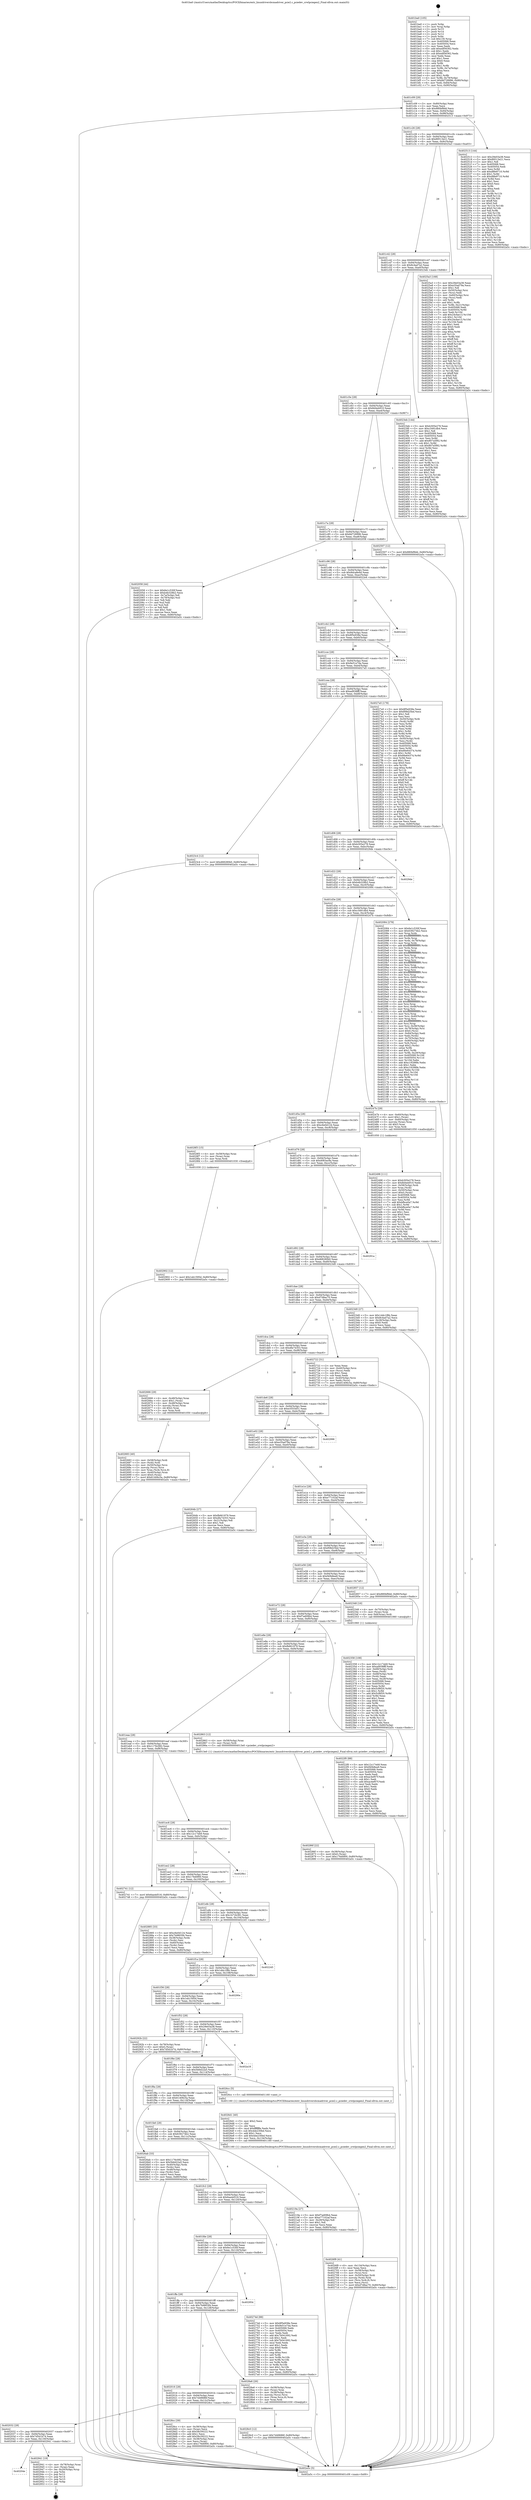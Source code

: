 digraph "0x401ba0" {
  label = "0x401ba0 (/mnt/c/Users/mathe/Desktop/tcc/POCII/binaries/extr_linuxdriversbcmadriver_pcie2.c_pciedev_crwlpciegen2_Final-ollvm.out::main(0))"
  labelloc = "t"
  node[shape=record]

  Entry [label="",width=0.3,height=0.3,shape=circle,fillcolor=black,style=filled]
  "0x401c09" [label="{
     0x401c09 [29]\l
     | [instrs]\l
     &nbsp;&nbsp;0x401c09 \<+3\>: mov -0x80(%rbp),%eax\l
     &nbsp;&nbsp;0x401c0c \<+2\>: mov %eax,%ecx\l
     &nbsp;&nbsp;0x401c0e \<+6\>: sub $0x880bf9dd,%ecx\l
     &nbsp;&nbsp;0x401c14 \<+6\>: mov %eax,-0x94(%rbp)\l
     &nbsp;&nbsp;0x401c1a \<+6\>: mov %ecx,-0x98(%rbp)\l
     &nbsp;&nbsp;0x401c20 \<+6\>: je 0000000000402513 \<main+0x973\>\l
  }"]
  "0x402513" [label="{
     0x402513 [144]\l
     | [instrs]\l
     &nbsp;&nbsp;0x402513 \<+5\>: mov $0x29e03a38,%eax\l
     &nbsp;&nbsp;0x402518 \<+5\>: mov $0x89513e21,%ecx\l
     &nbsp;&nbsp;0x40251d \<+2\>: mov $0x1,%dl\l
     &nbsp;&nbsp;0x40251f \<+7\>: mov 0x405068,%esi\l
     &nbsp;&nbsp;0x402526 \<+7\>: mov 0x405054,%edi\l
     &nbsp;&nbsp;0x40252d \<+3\>: mov %esi,%r8d\l
     &nbsp;&nbsp;0x402530 \<+7\>: add $0xd8fe9710,%r8d\l
     &nbsp;&nbsp;0x402537 \<+4\>: sub $0x1,%r8d\l
     &nbsp;&nbsp;0x40253b \<+7\>: sub $0xd8fe9710,%r8d\l
     &nbsp;&nbsp;0x402542 \<+4\>: imul %r8d,%esi\l
     &nbsp;&nbsp;0x402546 \<+3\>: and $0x1,%esi\l
     &nbsp;&nbsp;0x402549 \<+3\>: cmp $0x0,%esi\l
     &nbsp;&nbsp;0x40254c \<+4\>: sete %r9b\l
     &nbsp;&nbsp;0x402550 \<+3\>: cmp $0xa,%edi\l
     &nbsp;&nbsp;0x402553 \<+4\>: setl %r10b\l
     &nbsp;&nbsp;0x402557 \<+3\>: mov %r9b,%r11b\l
     &nbsp;&nbsp;0x40255a \<+4\>: xor $0xff,%r11b\l
     &nbsp;&nbsp;0x40255e \<+3\>: mov %r10b,%bl\l
     &nbsp;&nbsp;0x402561 \<+3\>: xor $0xff,%bl\l
     &nbsp;&nbsp;0x402564 \<+3\>: xor $0x0,%dl\l
     &nbsp;&nbsp;0x402567 \<+3\>: mov %r11b,%r14b\l
     &nbsp;&nbsp;0x40256a \<+4\>: and $0x0,%r14b\l
     &nbsp;&nbsp;0x40256e \<+3\>: and %dl,%r9b\l
     &nbsp;&nbsp;0x402571 \<+3\>: mov %bl,%r15b\l
     &nbsp;&nbsp;0x402574 \<+4\>: and $0x0,%r15b\l
     &nbsp;&nbsp;0x402578 \<+3\>: and %dl,%r10b\l
     &nbsp;&nbsp;0x40257b \<+3\>: or %r9b,%r14b\l
     &nbsp;&nbsp;0x40257e \<+3\>: or %r10b,%r15b\l
     &nbsp;&nbsp;0x402581 \<+3\>: xor %r15b,%r14b\l
     &nbsp;&nbsp;0x402584 \<+3\>: or %bl,%r11b\l
     &nbsp;&nbsp;0x402587 \<+4\>: xor $0xff,%r11b\l
     &nbsp;&nbsp;0x40258b \<+3\>: or $0x0,%dl\l
     &nbsp;&nbsp;0x40258e \<+3\>: and %dl,%r11b\l
     &nbsp;&nbsp;0x402591 \<+3\>: or %r11b,%r14b\l
     &nbsp;&nbsp;0x402594 \<+4\>: test $0x1,%r14b\l
     &nbsp;&nbsp;0x402598 \<+3\>: cmovne %ecx,%eax\l
     &nbsp;&nbsp;0x40259b \<+3\>: mov %eax,-0x80(%rbp)\l
     &nbsp;&nbsp;0x40259e \<+5\>: jmp 0000000000402a5c \<main+0xebc\>\l
  }"]
  "0x401c26" [label="{
     0x401c26 [28]\l
     | [instrs]\l
     &nbsp;&nbsp;0x401c26 \<+5\>: jmp 0000000000401c2b \<main+0x8b\>\l
     &nbsp;&nbsp;0x401c2b \<+6\>: mov -0x94(%rbp),%eax\l
     &nbsp;&nbsp;0x401c31 \<+5\>: sub $0x89513e21,%eax\l
     &nbsp;&nbsp;0x401c36 \<+6\>: mov %eax,-0x9c(%rbp)\l
     &nbsp;&nbsp;0x401c3c \<+6\>: je 00000000004025a3 \<main+0xa03\>\l
  }"]
  Exit [label="",width=0.3,height=0.3,shape=circle,fillcolor=black,style=filled,peripheries=2]
  "0x4025a3" [label="{
     0x4025a3 [168]\l
     | [instrs]\l
     &nbsp;&nbsp;0x4025a3 \<+5\>: mov $0x29e03a38,%eax\l
     &nbsp;&nbsp;0x4025a8 \<+5\>: mov $0xe35ad79a,%ecx\l
     &nbsp;&nbsp;0x4025ad \<+2\>: mov $0x1,%dl\l
     &nbsp;&nbsp;0x4025af \<+4\>: mov -0x50(%rbp),%rsi\l
     &nbsp;&nbsp;0x4025b3 \<+2\>: mov (%rsi),%edi\l
     &nbsp;&nbsp;0x4025b5 \<+4\>: mov -0x60(%rbp),%rsi\l
     &nbsp;&nbsp;0x4025b9 \<+2\>: cmp (%rsi),%edi\l
     &nbsp;&nbsp;0x4025bb \<+4\>: setl %r8b\l
     &nbsp;&nbsp;0x4025bf \<+4\>: and $0x1,%r8b\l
     &nbsp;&nbsp;0x4025c3 \<+4\>: mov %r8b,-0x21(%rbp)\l
     &nbsp;&nbsp;0x4025c7 \<+7\>: mov 0x405068,%edi\l
     &nbsp;&nbsp;0x4025ce \<+8\>: mov 0x405054,%r9d\l
     &nbsp;&nbsp;0x4025d6 \<+3\>: mov %edi,%r10d\l
     &nbsp;&nbsp;0x4025d9 \<+7\>: add $0x24cfae13,%r10d\l
     &nbsp;&nbsp;0x4025e0 \<+4\>: sub $0x1,%r10d\l
     &nbsp;&nbsp;0x4025e4 \<+7\>: sub $0x24cfae13,%r10d\l
     &nbsp;&nbsp;0x4025eb \<+4\>: imul %r10d,%edi\l
     &nbsp;&nbsp;0x4025ef \<+3\>: and $0x1,%edi\l
     &nbsp;&nbsp;0x4025f2 \<+3\>: cmp $0x0,%edi\l
     &nbsp;&nbsp;0x4025f5 \<+4\>: sete %r8b\l
     &nbsp;&nbsp;0x4025f9 \<+4\>: cmp $0xa,%r9d\l
     &nbsp;&nbsp;0x4025fd \<+4\>: setl %r11b\l
     &nbsp;&nbsp;0x402601 \<+3\>: mov %r8b,%bl\l
     &nbsp;&nbsp;0x402604 \<+3\>: xor $0xff,%bl\l
     &nbsp;&nbsp;0x402607 \<+3\>: mov %r11b,%r14b\l
     &nbsp;&nbsp;0x40260a \<+4\>: xor $0xff,%r14b\l
     &nbsp;&nbsp;0x40260e \<+3\>: xor $0x0,%dl\l
     &nbsp;&nbsp;0x402611 \<+3\>: mov %bl,%r15b\l
     &nbsp;&nbsp;0x402614 \<+4\>: and $0x0,%r15b\l
     &nbsp;&nbsp;0x402618 \<+3\>: and %dl,%r8b\l
     &nbsp;&nbsp;0x40261b \<+3\>: mov %r14b,%r12b\l
     &nbsp;&nbsp;0x40261e \<+4\>: and $0x0,%r12b\l
     &nbsp;&nbsp;0x402622 \<+3\>: and %dl,%r11b\l
     &nbsp;&nbsp;0x402625 \<+3\>: or %r8b,%r15b\l
     &nbsp;&nbsp;0x402628 \<+3\>: or %r11b,%r12b\l
     &nbsp;&nbsp;0x40262b \<+3\>: xor %r12b,%r15b\l
     &nbsp;&nbsp;0x40262e \<+3\>: or %r14b,%bl\l
     &nbsp;&nbsp;0x402631 \<+3\>: xor $0xff,%bl\l
     &nbsp;&nbsp;0x402634 \<+3\>: or $0x0,%dl\l
     &nbsp;&nbsp;0x402637 \<+2\>: and %dl,%bl\l
     &nbsp;&nbsp;0x402639 \<+3\>: or %bl,%r15b\l
     &nbsp;&nbsp;0x40263c \<+4\>: test $0x1,%r15b\l
     &nbsp;&nbsp;0x402640 \<+3\>: cmovne %ecx,%eax\l
     &nbsp;&nbsp;0x402643 \<+3\>: mov %eax,-0x80(%rbp)\l
     &nbsp;&nbsp;0x402646 \<+5\>: jmp 0000000000402a5c \<main+0xebc\>\l
  }"]
  "0x401c42" [label="{
     0x401c42 [28]\l
     | [instrs]\l
     &nbsp;&nbsp;0x401c42 \<+5\>: jmp 0000000000401c47 \<main+0xa7\>\l
     &nbsp;&nbsp;0x401c47 \<+6\>: mov -0x94(%rbp),%eax\l
     &nbsp;&nbsp;0x401c4d \<+5\>: sub $0x8c4ad7a2,%eax\l
     &nbsp;&nbsp;0x401c52 \<+6\>: mov %eax,-0xa0(%rbp)\l
     &nbsp;&nbsp;0x401c58 \<+6\>: je 00000000004023eb \<main+0x84b\>\l
  }"]
  "0x40204e" [label="{
     0x40204e\l
  }", style=dashed]
  "0x4023eb" [label="{
     0x4023eb [144]\l
     | [instrs]\l
     &nbsp;&nbsp;0x4023eb \<+5\>: mov $0xb305e278,%eax\l
     &nbsp;&nbsp;0x4023f0 \<+5\>: mov $0xc3491db4,%ecx\l
     &nbsp;&nbsp;0x4023f5 \<+2\>: mov $0x1,%dl\l
     &nbsp;&nbsp;0x4023f7 \<+7\>: mov 0x405068,%esi\l
     &nbsp;&nbsp;0x4023fe \<+7\>: mov 0x405054,%edi\l
     &nbsp;&nbsp;0x402405 \<+3\>: mov %esi,%r8d\l
     &nbsp;&nbsp;0x402408 \<+7\>: add $0x807a5f92,%r8d\l
     &nbsp;&nbsp;0x40240f \<+4\>: sub $0x1,%r8d\l
     &nbsp;&nbsp;0x402413 \<+7\>: sub $0x807a5f92,%r8d\l
     &nbsp;&nbsp;0x40241a \<+4\>: imul %r8d,%esi\l
     &nbsp;&nbsp;0x40241e \<+3\>: and $0x1,%esi\l
     &nbsp;&nbsp;0x402421 \<+3\>: cmp $0x0,%esi\l
     &nbsp;&nbsp;0x402424 \<+4\>: sete %r9b\l
     &nbsp;&nbsp;0x402428 \<+3\>: cmp $0xa,%edi\l
     &nbsp;&nbsp;0x40242b \<+4\>: setl %r10b\l
     &nbsp;&nbsp;0x40242f \<+3\>: mov %r9b,%r11b\l
     &nbsp;&nbsp;0x402432 \<+4\>: xor $0xff,%r11b\l
     &nbsp;&nbsp;0x402436 \<+3\>: mov %r10b,%bl\l
     &nbsp;&nbsp;0x402439 \<+3\>: xor $0xff,%bl\l
     &nbsp;&nbsp;0x40243c \<+3\>: xor $0x1,%dl\l
     &nbsp;&nbsp;0x40243f \<+3\>: mov %r11b,%r14b\l
     &nbsp;&nbsp;0x402442 \<+4\>: and $0xff,%r14b\l
     &nbsp;&nbsp;0x402446 \<+3\>: and %dl,%r9b\l
     &nbsp;&nbsp;0x402449 \<+3\>: mov %bl,%r15b\l
     &nbsp;&nbsp;0x40244c \<+4\>: and $0xff,%r15b\l
     &nbsp;&nbsp;0x402450 \<+3\>: and %dl,%r10b\l
     &nbsp;&nbsp;0x402453 \<+3\>: or %r9b,%r14b\l
     &nbsp;&nbsp;0x402456 \<+3\>: or %r10b,%r15b\l
     &nbsp;&nbsp;0x402459 \<+3\>: xor %r15b,%r14b\l
     &nbsp;&nbsp;0x40245c \<+3\>: or %bl,%r11b\l
     &nbsp;&nbsp;0x40245f \<+4\>: xor $0xff,%r11b\l
     &nbsp;&nbsp;0x402463 \<+3\>: or $0x1,%dl\l
     &nbsp;&nbsp;0x402466 \<+3\>: and %dl,%r11b\l
     &nbsp;&nbsp;0x402469 \<+3\>: or %r11b,%r14b\l
     &nbsp;&nbsp;0x40246c \<+4\>: test $0x1,%r14b\l
     &nbsp;&nbsp;0x402470 \<+3\>: cmovne %ecx,%eax\l
     &nbsp;&nbsp;0x402473 \<+3\>: mov %eax,-0x80(%rbp)\l
     &nbsp;&nbsp;0x402476 \<+5\>: jmp 0000000000402a5c \<main+0xebc\>\l
  }"]
  "0x401c5e" [label="{
     0x401c5e [28]\l
     | [instrs]\l
     &nbsp;&nbsp;0x401c5e \<+5\>: jmp 0000000000401c63 \<main+0xc3\>\l
     &nbsp;&nbsp;0x401c63 \<+6\>: mov -0x94(%rbp),%eax\l
     &nbsp;&nbsp;0x401c69 \<+5\>: sub $0x8d4eb910,%eax\l
     &nbsp;&nbsp;0x401c6e \<+6\>: mov %eax,-0xa4(%rbp)\l
     &nbsp;&nbsp;0x401c74 \<+6\>: je 0000000000402507 \<main+0x967\>\l
  }"]
  "0x402941" [label="{
     0x402941 [19]\l
     | [instrs]\l
     &nbsp;&nbsp;0x402941 \<+4\>: mov -0x78(%rbp),%rax\l
     &nbsp;&nbsp;0x402945 \<+2\>: mov (%rax),%eax\l
     &nbsp;&nbsp;0x402947 \<+4\>: lea -0x20(%rbp),%rsp\l
     &nbsp;&nbsp;0x40294b \<+1\>: pop %rbx\l
     &nbsp;&nbsp;0x40294c \<+2\>: pop %r12\l
     &nbsp;&nbsp;0x40294e \<+2\>: pop %r14\l
     &nbsp;&nbsp;0x402950 \<+2\>: pop %r15\l
     &nbsp;&nbsp;0x402952 \<+1\>: pop %rbp\l
     &nbsp;&nbsp;0x402953 \<+1\>: ret\l
  }"]
  "0x402507" [label="{
     0x402507 [12]\l
     | [instrs]\l
     &nbsp;&nbsp;0x402507 \<+7\>: movl $0x880bf9dd,-0x80(%rbp)\l
     &nbsp;&nbsp;0x40250e \<+5\>: jmp 0000000000402a5c \<main+0xebc\>\l
  }"]
  "0x401c7a" [label="{
     0x401c7a [28]\l
     | [instrs]\l
     &nbsp;&nbsp;0x401c7a \<+5\>: jmp 0000000000401c7f \<main+0xdf\>\l
     &nbsp;&nbsp;0x401c7f \<+6\>: mov -0x94(%rbp),%eax\l
     &nbsp;&nbsp;0x401c85 \<+5\>: sub $0x8d728996,%eax\l
     &nbsp;&nbsp;0x401c8a \<+6\>: mov %eax,-0xa8(%rbp)\l
     &nbsp;&nbsp;0x401c90 \<+6\>: je 0000000000402058 \<main+0x4b8\>\l
  }"]
  "0x402902" [label="{
     0x402902 [12]\l
     | [instrs]\l
     &nbsp;&nbsp;0x402902 \<+7\>: movl $0x1eb1595d,-0x80(%rbp)\l
     &nbsp;&nbsp;0x402909 \<+5\>: jmp 0000000000402a5c \<main+0xebc\>\l
  }"]
  "0x402058" [label="{
     0x402058 [44]\l
     | [instrs]\l
     &nbsp;&nbsp;0x402058 \<+5\>: mov $0x6e1c530f,%eax\l
     &nbsp;&nbsp;0x40205d \<+5\>: mov $0xb4b328b2,%ecx\l
     &nbsp;&nbsp;0x402062 \<+3\>: mov -0x7a(%rbp),%dl\l
     &nbsp;&nbsp;0x402065 \<+4\>: mov -0x79(%rbp),%sil\l
     &nbsp;&nbsp;0x402069 \<+3\>: mov %dl,%dil\l
     &nbsp;&nbsp;0x40206c \<+3\>: and %sil,%dil\l
     &nbsp;&nbsp;0x40206f \<+3\>: xor %sil,%dl\l
     &nbsp;&nbsp;0x402072 \<+3\>: or %dl,%dil\l
     &nbsp;&nbsp;0x402075 \<+4\>: test $0x1,%dil\l
     &nbsp;&nbsp;0x402079 \<+3\>: cmovne %ecx,%eax\l
     &nbsp;&nbsp;0x40207c \<+3\>: mov %eax,-0x80(%rbp)\l
     &nbsp;&nbsp;0x40207f \<+5\>: jmp 0000000000402a5c \<main+0xebc\>\l
  }"]
  "0x401c96" [label="{
     0x401c96 [28]\l
     | [instrs]\l
     &nbsp;&nbsp;0x401c96 \<+5\>: jmp 0000000000401c9b \<main+0xfb\>\l
     &nbsp;&nbsp;0x401c9b \<+6\>: mov -0x94(%rbp),%eax\l
     &nbsp;&nbsp;0x401ca1 \<+5\>: sub $0x8dca8e4d,%eax\l
     &nbsp;&nbsp;0x401ca6 \<+6\>: mov %eax,-0xac(%rbp)\l
     &nbsp;&nbsp;0x401cac \<+6\>: je 00000000004022e4 \<main+0x744\>\l
  }"]
  "0x402a5c" [label="{
     0x402a5c [5]\l
     | [instrs]\l
     &nbsp;&nbsp;0x402a5c \<+5\>: jmp 0000000000401c09 \<main+0x69\>\l
  }"]
  "0x401ba0" [label="{
     0x401ba0 [105]\l
     | [instrs]\l
     &nbsp;&nbsp;0x401ba0 \<+1\>: push %rbp\l
     &nbsp;&nbsp;0x401ba1 \<+3\>: mov %rsp,%rbp\l
     &nbsp;&nbsp;0x401ba4 \<+2\>: push %r15\l
     &nbsp;&nbsp;0x401ba6 \<+2\>: push %r14\l
     &nbsp;&nbsp;0x401ba8 \<+2\>: push %r12\l
     &nbsp;&nbsp;0x401baa \<+1\>: push %rbx\l
     &nbsp;&nbsp;0x401bab \<+7\>: sub $0x130,%rsp\l
     &nbsp;&nbsp;0x401bb2 \<+7\>: mov 0x405068,%eax\l
     &nbsp;&nbsp;0x401bb9 \<+7\>: mov 0x405054,%ecx\l
     &nbsp;&nbsp;0x401bc0 \<+2\>: mov %eax,%edx\l
     &nbsp;&nbsp;0x401bc2 \<+6\>: add $0xedf56362,%edx\l
     &nbsp;&nbsp;0x401bc8 \<+3\>: sub $0x1,%edx\l
     &nbsp;&nbsp;0x401bcb \<+6\>: sub $0xedf56362,%edx\l
     &nbsp;&nbsp;0x401bd1 \<+3\>: imul %edx,%eax\l
     &nbsp;&nbsp;0x401bd4 \<+3\>: and $0x1,%eax\l
     &nbsp;&nbsp;0x401bd7 \<+3\>: cmp $0x0,%eax\l
     &nbsp;&nbsp;0x401bda \<+4\>: sete %r8b\l
     &nbsp;&nbsp;0x401bde \<+4\>: and $0x1,%r8b\l
     &nbsp;&nbsp;0x401be2 \<+4\>: mov %r8b,-0x7a(%rbp)\l
     &nbsp;&nbsp;0x401be6 \<+3\>: cmp $0xa,%ecx\l
     &nbsp;&nbsp;0x401be9 \<+4\>: setl %r8b\l
     &nbsp;&nbsp;0x401bed \<+4\>: and $0x1,%r8b\l
     &nbsp;&nbsp;0x401bf1 \<+4\>: mov %r8b,-0x79(%rbp)\l
     &nbsp;&nbsp;0x401bf5 \<+7\>: movl $0x8d728996,-0x80(%rbp)\l
     &nbsp;&nbsp;0x401bfc \<+6\>: mov %edi,-0x84(%rbp)\l
     &nbsp;&nbsp;0x401c02 \<+7\>: mov %rsi,-0x90(%rbp)\l
  }"]
  "0x402032" [label="{
     0x402032 [28]\l
     | [instrs]\l
     &nbsp;&nbsp;0x402032 \<+5\>: jmp 0000000000402037 \<main+0x497\>\l
     &nbsp;&nbsp;0x402037 \<+6\>: mov -0x94(%rbp),%eax\l
     &nbsp;&nbsp;0x40203d \<+5\>: sub $0x7d5d1b74,%eax\l
     &nbsp;&nbsp;0x402042 \<+6\>: mov %eax,-0x130(%rbp)\l
     &nbsp;&nbsp;0x402048 \<+6\>: je 0000000000402941 \<main+0xda1\>\l
  }"]
  "0x4022e4" [label="{
     0x4022e4\l
  }", style=dashed]
  "0x401cb2" [label="{
     0x401cb2 [28]\l
     | [instrs]\l
     &nbsp;&nbsp;0x401cb2 \<+5\>: jmp 0000000000401cb7 \<main+0x117\>\l
     &nbsp;&nbsp;0x401cb7 \<+6\>: mov -0x94(%rbp),%eax\l
     &nbsp;&nbsp;0x401cbd \<+5\>: sub $0x8f5e938e,%eax\l
     &nbsp;&nbsp;0x401cc2 \<+6\>: mov %eax,-0xb0(%rbp)\l
     &nbsp;&nbsp;0x401cc8 \<+6\>: je 0000000000402a3a \<main+0xe9a\>\l
  }"]
  "0x4028cc" [label="{
     0x4028cc [39]\l
     | [instrs]\l
     &nbsp;&nbsp;0x4028cc \<+4\>: mov -0x38(%rbp),%rax\l
     &nbsp;&nbsp;0x4028d0 \<+2\>: mov (%rax),%ecx\l
     &nbsp;&nbsp;0x4028d2 \<+6\>: sub $0x58c59222,%ecx\l
     &nbsp;&nbsp;0x4028d8 \<+3\>: add $0x1,%ecx\l
     &nbsp;&nbsp;0x4028db \<+6\>: add $0x58c59222,%ecx\l
     &nbsp;&nbsp;0x4028e1 \<+4\>: mov -0x38(%rbp),%rax\l
     &nbsp;&nbsp;0x4028e5 \<+2\>: mov %ecx,(%rax)\l
     &nbsp;&nbsp;0x4028e7 \<+7\>: movl $0x176d0f00,-0x80(%rbp)\l
     &nbsp;&nbsp;0x4028ee \<+5\>: jmp 0000000000402a5c \<main+0xebc\>\l
  }"]
  "0x402a3a" [label="{
     0x402a3a\l
  }", style=dashed]
  "0x401cce" [label="{
     0x401cce [28]\l
     | [instrs]\l
     &nbsp;&nbsp;0x401cce \<+5\>: jmp 0000000000401cd3 \<main+0x133\>\l
     &nbsp;&nbsp;0x401cd3 \<+6\>: mov -0x94(%rbp),%eax\l
     &nbsp;&nbsp;0x401cd9 \<+5\>: sub $0x9e51e7da,%eax\l
     &nbsp;&nbsp;0x401cde \<+6\>: mov %eax,-0xb4(%rbp)\l
     &nbsp;&nbsp;0x401ce4 \<+6\>: je 00000000004027a5 \<main+0xc05\>\l
  }"]
  "0x4028c0" [label="{
     0x4028c0 [12]\l
     | [instrs]\l
     &nbsp;&nbsp;0x4028c0 \<+7\>: movl $0x7d49686f,-0x80(%rbp)\l
     &nbsp;&nbsp;0x4028c7 \<+5\>: jmp 0000000000402a5c \<main+0xebc\>\l
  }"]
  "0x4027a5" [label="{
     0x4027a5 [178]\l
     | [instrs]\l
     &nbsp;&nbsp;0x4027a5 \<+5\>: mov $0x8f5e938e,%eax\l
     &nbsp;&nbsp;0x4027aa \<+5\>: mov $0xf08d25bd,%ecx\l
     &nbsp;&nbsp;0x4027af \<+2\>: mov $0x1,%dl\l
     &nbsp;&nbsp;0x4027b1 \<+2\>: xor %esi,%esi\l
     &nbsp;&nbsp;0x4027b3 \<+4\>: mov -0x50(%rbp),%rdi\l
     &nbsp;&nbsp;0x4027b7 \<+3\>: mov (%rdi),%r8d\l
     &nbsp;&nbsp;0x4027ba \<+3\>: mov %esi,%r9d\l
     &nbsp;&nbsp;0x4027bd \<+3\>: sub %r8d,%r9d\l
     &nbsp;&nbsp;0x4027c0 \<+3\>: mov %esi,%r8d\l
     &nbsp;&nbsp;0x4027c3 \<+4\>: sub $0x1,%r8d\l
     &nbsp;&nbsp;0x4027c7 \<+3\>: add %r8d,%r9d\l
     &nbsp;&nbsp;0x4027ca \<+3\>: sub %r9d,%esi\l
     &nbsp;&nbsp;0x4027cd \<+4\>: mov -0x50(%rbp),%rdi\l
     &nbsp;&nbsp;0x4027d1 \<+2\>: mov %esi,(%rdi)\l
     &nbsp;&nbsp;0x4027d3 \<+7\>: mov 0x405068,%esi\l
     &nbsp;&nbsp;0x4027da \<+8\>: mov 0x405054,%r8d\l
     &nbsp;&nbsp;0x4027e2 \<+3\>: mov %esi,%r9d\l
     &nbsp;&nbsp;0x4027e5 \<+7\>: add $0x66e64374,%r9d\l
     &nbsp;&nbsp;0x4027ec \<+4\>: sub $0x1,%r9d\l
     &nbsp;&nbsp;0x4027f0 \<+7\>: sub $0x66e64374,%r9d\l
     &nbsp;&nbsp;0x4027f7 \<+4\>: imul %r9d,%esi\l
     &nbsp;&nbsp;0x4027fb \<+3\>: and $0x1,%esi\l
     &nbsp;&nbsp;0x4027fe \<+3\>: cmp $0x0,%esi\l
     &nbsp;&nbsp;0x402801 \<+4\>: sete %r10b\l
     &nbsp;&nbsp;0x402805 \<+4\>: cmp $0xa,%r8d\l
     &nbsp;&nbsp;0x402809 \<+4\>: setl %r11b\l
     &nbsp;&nbsp;0x40280d \<+3\>: mov %r10b,%bl\l
     &nbsp;&nbsp;0x402810 \<+3\>: xor $0xff,%bl\l
     &nbsp;&nbsp;0x402813 \<+3\>: mov %r11b,%r14b\l
     &nbsp;&nbsp;0x402816 \<+4\>: xor $0xff,%r14b\l
     &nbsp;&nbsp;0x40281a \<+3\>: xor $0x0,%dl\l
     &nbsp;&nbsp;0x40281d \<+3\>: mov %bl,%r15b\l
     &nbsp;&nbsp;0x402820 \<+4\>: and $0x0,%r15b\l
     &nbsp;&nbsp;0x402824 \<+3\>: and %dl,%r10b\l
     &nbsp;&nbsp;0x402827 \<+3\>: mov %r14b,%r12b\l
     &nbsp;&nbsp;0x40282a \<+4\>: and $0x0,%r12b\l
     &nbsp;&nbsp;0x40282e \<+3\>: and %dl,%r11b\l
     &nbsp;&nbsp;0x402831 \<+3\>: or %r10b,%r15b\l
     &nbsp;&nbsp;0x402834 \<+3\>: or %r11b,%r12b\l
     &nbsp;&nbsp;0x402837 \<+3\>: xor %r12b,%r15b\l
     &nbsp;&nbsp;0x40283a \<+3\>: or %r14b,%bl\l
     &nbsp;&nbsp;0x40283d \<+3\>: xor $0xff,%bl\l
     &nbsp;&nbsp;0x402840 \<+3\>: or $0x0,%dl\l
     &nbsp;&nbsp;0x402843 \<+2\>: and %dl,%bl\l
     &nbsp;&nbsp;0x402845 \<+3\>: or %bl,%r15b\l
     &nbsp;&nbsp;0x402848 \<+4\>: test $0x1,%r15b\l
     &nbsp;&nbsp;0x40284c \<+3\>: cmovne %ecx,%eax\l
     &nbsp;&nbsp;0x40284f \<+3\>: mov %eax,-0x80(%rbp)\l
     &nbsp;&nbsp;0x402852 \<+5\>: jmp 0000000000402a5c \<main+0xebc\>\l
  }"]
  "0x401cea" [label="{
     0x401cea [28]\l
     | [instrs]\l
     &nbsp;&nbsp;0x401cea \<+5\>: jmp 0000000000401cef \<main+0x14f\>\l
     &nbsp;&nbsp;0x401cef \<+6\>: mov -0x94(%rbp),%eax\l
     &nbsp;&nbsp;0x401cf5 \<+5\>: sub $0xad938fff,%eax\l
     &nbsp;&nbsp;0x401cfa \<+6\>: mov %eax,-0xb8(%rbp)\l
     &nbsp;&nbsp;0x401d00 \<+6\>: je 00000000004023c4 \<main+0x824\>\l
  }"]
  "0x402016" [label="{
     0x402016 [28]\l
     | [instrs]\l
     &nbsp;&nbsp;0x402016 \<+5\>: jmp 000000000040201b \<main+0x47b\>\l
     &nbsp;&nbsp;0x40201b \<+6\>: mov -0x94(%rbp),%eax\l
     &nbsp;&nbsp;0x402021 \<+5\>: sub $0x7d49686f,%eax\l
     &nbsp;&nbsp;0x402026 \<+6\>: mov %eax,-0x12c(%rbp)\l
     &nbsp;&nbsp;0x40202c \<+6\>: je 00000000004028cc \<main+0xd2c\>\l
  }"]
  "0x4023c4" [label="{
     0x4023c4 [12]\l
     | [instrs]\l
     &nbsp;&nbsp;0x4023c4 \<+7\>: movl $0xd68280b0,-0x80(%rbp)\l
     &nbsp;&nbsp;0x4023cb \<+5\>: jmp 0000000000402a5c \<main+0xebc\>\l
  }"]
  "0x401d06" [label="{
     0x401d06 [28]\l
     | [instrs]\l
     &nbsp;&nbsp;0x401d06 \<+5\>: jmp 0000000000401d0b \<main+0x16b\>\l
     &nbsp;&nbsp;0x401d0b \<+6\>: mov -0x94(%rbp),%eax\l
     &nbsp;&nbsp;0x401d11 \<+5\>: sub $0xb305e278,%eax\l
     &nbsp;&nbsp;0x401d16 \<+6\>: mov %eax,-0xbc(%rbp)\l
     &nbsp;&nbsp;0x401d1c \<+6\>: je 00000000004029de \<main+0xe3e\>\l
  }"]
  "0x4028a6" [label="{
     0x4028a6 [26]\l
     | [instrs]\l
     &nbsp;&nbsp;0x4028a6 \<+4\>: mov -0x58(%rbp),%rax\l
     &nbsp;&nbsp;0x4028aa \<+3\>: mov (%rax),%rax\l
     &nbsp;&nbsp;0x4028ad \<+4\>: mov -0x38(%rbp),%rcx\l
     &nbsp;&nbsp;0x4028b1 \<+3\>: movslq (%rcx),%rcx\l
     &nbsp;&nbsp;0x4028b4 \<+4\>: mov (%rax,%rcx,8),%rax\l
     &nbsp;&nbsp;0x4028b8 \<+3\>: mov %rax,%rdi\l
     &nbsp;&nbsp;0x4028bb \<+5\>: call 0000000000401030 \<free@plt\>\l
     | [calls]\l
     &nbsp;&nbsp;0x401030 \{1\} (unknown)\l
  }"]
  "0x4029de" [label="{
     0x4029de\l
  }", style=dashed]
  "0x401d22" [label="{
     0x401d22 [28]\l
     | [instrs]\l
     &nbsp;&nbsp;0x401d22 \<+5\>: jmp 0000000000401d27 \<main+0x187\>\l
     &nbsp;&nbsp;0x401d27 \<+6\>: mov -0x94(%rbp),%eax\l
     &nbsp;&nbsp;0x401d2d \<+5\>: sub $0xb4b328b2,%eax\l
     &nbsp;&nbsp;0x401d32 \<+6\>: mov %eax,-0xc0(%rbp)\l
     &nbsp;&nbsp;0x401d38 \<+6\>: je 0000000000402084 \<main+0x4e4\>\l
  }"]
  "0x401ffa" [label="{
     0x401ffa [28]\l
     | [instrs]\l
     &nbsp;&nbsp;0x401ffa \<+5\>: jmp 0000000000401fff \<main+0x45f\>\l
     &nbsp;&nbsp;0x401fff \<+6\>: mov -0x94(%rbp),%eax\l
     &nbsp;&nbsp;0x402005 \<+5\>: sub $0x7b9803f4,%eax\l
     &nbsp;&nbsp;0x40200a \<+6\>: mov %eax,-0x128(%rbp)\l
     &nbsp;&nbsp;0x402010 \<+6\>: je 00000000004028a6 \<main+0xd06\>\l
  }"]
  "0x402084" [label="{
     0x402084 [278]\l
     | [instrs]\l
     &nbsp;&nbsp;0x402084 \<+5\>: mov $0x6e1c530f,%eax\l
     &nbsp;&nbsp;0x402089 \<+5\>: mov $0x639274b2,%ecx\l
     &nbsp;&nbsp;0x40208e \<+3\>: mov %rsp,%rdx\l
     &nbsp;&nbsp;0x402091 \<+4\>: add $0xfffffffffffffff0,%rdx\l
     &nbsp;&nbsp;0x402095 \<+3\>: mov %rdx,%rsp\l
     &nbsp;&nbsp;0x402098 \<+4\>: mov %rdx,-0x78(%rbp)\l
     &nbsp;&nbsp;0x40209c \<+3\>: mov %rsp,%rdx\l
     &nbsp;&nbsp;0x40209f \<+4\>: add $0xfffffffffffffff0,%rdx\l
     &nbsp;&nbsp;0x4020a3 \<+3\>: mov %rdx,%rsp\l
     &nbsp;&nbsp;0x4020a6 \<+3\>: mov %rsp,%rsi\l
     &nbsp;&nbsp;0x4020a9 \<+4\>: add $0xfffffffffffffff0,%rsi\l
     &nbsp;&nbsp;0x4020ad \<+3\>: mov %rsi,%rsp\l
     &nbsp;&nbsp;0x4020b0 \<+4\>: mov %rsi,-0x70(%rbp)\l
     &nbsp;&nbsp;0x4020b4 \<+3\>: mov %rsp,%rsi\l
     &nbsp;&nbsp;0x4020b7 \<+4\>: add $0xfffffffffffffff0,%rsi\l
     &nbsp;&nbsp;0x4020bb \<+3\>: mov %rsi,%rsp\l
     &nbsp;&nbsp;0x4020be \<+4\>: mov %rsi,-0x68(%rbp)\l
     &nbsp;&nbsp;0x4020c2 \<+3\>: mov %rsp,%rsi\l
     &nbsp;&nbsp;0x4020c5 \<+4\>: add $0xfffffffffffffff0,%rsi\l
     &nbsp;&nbsp;0x4020c9 \<+3\>: mov %rsi,%rsp\l
     &nbsp;&nbsp;0x4020cc \<+4\>: mov %rsi,-0x60(%rbp)\l
     &nbsp;&nbsp;0x4020d0 \<+3\>: mov %rsp,%rsi\l
     &nbsp;&nbsp;0x4020d3 \<+4\>: add $0xfffffffffffffff0,%rsi\l
     &nbsp;&nbsp;0x4020d7 \<+3\>: mov %rsi,%rsp\l
     &nbsp;&nbsp;0x4020da \<+4\>: mov %rsi,-0x58(%rbp)\l
     &nbsp;&nbsp;0x4020de \<+3\>: mov %rsp,%rsi\l
     &nbsp;&nbsp;0x4020e1 \<+4\>: add $0xfffffffffffffff0,%rsi\l
     &nbsp;&nbsp;0x4020e5 \<+3\>: mov %rsi,%rsp\l
     &nbsp;&nbsp;0x4020e8 \<+4\>: mov %rsi,-0x50(%rbp)\l
     &nbsp;&nbsp;0x4020ec \<+3\>: mov %rsp,%rsi\l
     &nbsp;&nbsp;0x4020ef \<+4\>: add $0xfffffffffffffff0,%rsi\l
     &nbsp;&nbsp;0x4020f3 \<+3\>: mov %rsi,%rsp\l
     &nbsp;&nbsp;0x4020f6 \<+4\>: mov %rsi,-0x48(%rbp)\l
     &nbsp;&nbsp;0x4020fa \<+3\>: mov %rsp,%rsi\l
     &nbsp;&nbsp;0x4020fd \<+4\>: add $0xfffffffffffffff0,%rsi\l
     &nbsp;&nbsp;0x402101 \<+3\>: mov %rsi,%rsp\l
     &nbsp;&nbsp;0x402104 \<+4\>: mov %rsi,-0x40(%rbp)\l
     &nbsp;&nbsp;0x402108 \<+3\>: mov %rsp,%rsi\l
     &nbsp;&nbsp;0x40210b \<+4\>: add $0xfffffffffffffff0,%rsi\l
     &nbsp;&nbsp;0x40210f \<+3\>: mov %rsi,%rsp\l
     &nbsp;&nbsp;0x402112 \<+4\>: mov %rsi,-0x38(%rbp)\l
     &nbsp;&nbsp;0x402116 \<+4\>: mov -0x78(%rbp),%rsi\l
     &nbsp;&nbsp;0x40211a \<+6\>: movl $0x0,(%rsi)\l
     &nbsp;&nbsp;0x402120 \<+6\>: mov -0x84(%rbp),%edi\l
     &nbsp;&nbsp;0x402126 \<+2\>: mov %edi,(%rdx)\l
     &nbsp;&nbsp;0x402128 \<+4\>: mov -0x70(%rbp),%rsi\l
     &nbsp;&nbsp;0x40212c \<+7\>: mov -0x90(%rbp),%r8\l
     &nbsp;&nbsp;0x402133 \<+3\>: mov %r8,(%rsi)\l
     &nbsp;&nbsp;0x402136 \<+3\>: cmpl $0x2,(%rdx)\l
     &nbsp;&nbsp;0x402139 \<+4\>: setne %r9b\l
     &nbsp;&nbsp;0x40213d \<+4\>: and $0x1,%r9b\l
     &nbsp;&nbsp;0x402141 \<+4\>: mov %r9b,-0x29(%rbp)\l
     &nbsp;&nbsp;0x402145 \<+8\>: mov 0x405068,%r10d\l
     &nbsp;&nbsp;0x40214d \<+8\>: mov 0x405054,%r11d\l
     &nbsp;&nbsp;0x402155 \<+3\>: mov %r10d,%ebx\l
     &nbsp;&nbsp;0x402158 \<+6\>: add $0xc19288fe,%ebx\l
     &nbsp;&nbsp;0x40215e \<+3\>: sub $0x1,%ebx\l
     &nbsp;&nbsp;0x402161 \<+6\>: sub $0xc19288fe,%ebx\l
     &nbsp;&nbsp;0x402167 \<+4\>: imul %ebx,%r10d\l
     &nbsp;&nbsp;0x40216b \<+4\>: and $0x1,%r10d\l
     &nbsp;&nbsp;0x40216f \<+4\>: cmp $0x0,%r10d\l
     &nbsp;&nbsp;0x402173 \<+4\>: sete %r9b\l
     &nbsp;&nbsp;0x402177 \<+4\>: cmp $0xa,%r11d\l
     &nbsp;&nbsp;0x40217b \<+4\>: setl %r14b\l
     &nbsp;&nbsp;0x40217f \<+3\>: mov %r9b,%r15b\l
     &nbsp;&nbsp;0x402182 \<+3\>: and %r14b,%r15b\l
     &nbsp;&nbsp;0x402185 \<+3\>: xor %r14b,%r9b\l
     &nbsp;&nbsp;0x402188 \<+3\>: or %r9b,%r15b\l
     &nbsp;&nbsp;0x40218b \<+4\>: test $0x1,%r15b\l
     &nbsp;&nbsp;0x40218f \<+3\>: cmovne %ecx,%eax\l
     &nbsp;&nbsp;0x402192 \<+3\>: mov %eax,-0x80(%rbp)\l
     &nbsp;&nbsp;0x402195 \<+5\>: jmp 0000000000402a5c \<main+0xebc\>\l
  }"]
  "0x401d3e" [label="{
     0x401d3e [28]\l
     | [instrs]\l
     &nbsp;&nbsp;0x401d3e \<+5\>: jmp 0000000000401d43 \<main+0x1a3\>\l
     &nbsp;&nbsp;0x401d43 \<+6\>: mov -0x94(%rbp),%eax\l
     &nbsp;&nbsp;0x401d49 \<+5\>: sub $0xc3491db4,%eax\l
     &nbsp;&nbsp;0x401d4e \<+6\>: mov %eax,-0xc4(%rbp)\l
     &nbsp;&nbsp;0x401d54 \<+6\>: je 000000000040247b \<main+0x8db\>\l
  }"]
  "0x402954" [label="{
     0x402954\l
  }", style=dashed]
  "0x40286f" [label="{
     0x40286f [22]\l
     | [instrs]\l
     &nbsp;&nbsp;0x40286f \<+4\>: mov -0x38(%rbp),%rax\l
     &nbsp;&nbsp;0x402873 \<+6\>: movl $0x0,(%rax)\l
     &nbsp;&nbsp;0x402879 \<+7\>: movl $0x176d0f00,-0x80(%rbp)\l
     &nbsp;&nbsp;0x402880 \<+5\>: jmp 0000000000402a5c \<main+0xebc\>\l
  }"]
  "0x40247b" [label="{
     0x40247b [29]\l
     | [instrs]\l
     &nbsp;&nbsp;0x40247b \<+4\>: mov -0x60(%rbp),%rax\l
     &nbsp;&nbsp;0x40247f \<+6\>: movl $0x1,(%rax)\l
     &nbsp;&nbsp;0x402485 \<+4\>: mov -0x60(%rbp),%rax\l
     &nbsp;&nbsp;0x402489 \<+3\>: movslq (%rax),%rax\l
     &nbsp;&nbsp;0x40248c \<+4\>: shl $0x3,%rax\l
     &nbsp;&nbsp;0x402490 \<+3\>: mov %rax,%rdi\l
     &nbsp;&nbsp;0x402493 \<+5\>: call 0000000000401050 \<malloc@plt\>\l
     | [calls]\l
     &nbsp;&nbsp;0x401050 \{1\} (unknown)\l
  }"]
  "0x401d5a" [label="{
     0x401d5a [28]\l
     | [instrs]\l
     &nbsp;&nbsp;0x401d5a \<+5\>: jmp 0000000000401d5f \<main+0x1bf\>\l
     &nbsp;&nbsp;0x401d5f \<+6\>: mov -0x94(%rbp),%eax\l
     &nbsp;&nbsp;0x401d65 \<+5\>: sub $0xc6e0d124,%eax\l
     &nbsp;&nbsp;0x401d6a \<+6\>: mov %eax,-0xc8(%rbp)\l
     &nbsp;&nbsp;0x401d70 \<+6\>: je 00000000004028f3 \<main+0xd53\>\l
  }"]
  "0x401fde" [label="{
     0x401fde [28]\l
     | [instrs]\l
     &nbsp;&nbsp;0x401fde \<+5\>: jmp 0000000000401fe3 \<main+0x443\>\l
     &nbsp;&nbsp;0x401fe3 \<+6\>: mov -0x94(%rbp),%eax\l
     &nbsp;&nbsp;0x401fe9 \<+5\>: sub $0x6e1c530f,%eax\l
     &nbsp;&nbsp;0x401fee \<+6\>: mov %eax,-0x124(%rbp)\l
     &nbsp;&nbsp;0x401ff4 \<+6\>: je 0000000000402954 \<main+0xdb4\>\l
  }"]
  "0x4028f3" [label="{
     0x4028f3 [15]\l
     | [instrs]\l
     &nbsp;&nbsp;0x4028f3 \<+4\>: mov -0x58(%rbp),%rax\l
     &nbsp;&nbsp;0x4028f7 \<+3\>: mov (%rax),%rax\l
     &nbsp;&nbsp;0x4028fa \<+3\>: mov %rax,%rdi\l
     &nbsp;&nbsp;0x4028fd \<+5\>: call 0000000000401030 \<free@plt\>\l
     | [calls]\l
     &nbsp;&nbsp;0x401030 \{1\} (unknown)\l
  }"]
  "0x401d76" [label="{
     0x401d76 [28]\l
     | [instrs]\l
     &nbsp;&nbsp;0x401d76 \<+5\>: jmp 0000000000401d7b \<main+0x1db\>\l
     &nbsp;&nbsp;0x401d7b \<+6\>: mov -0x94(%rbp),%eax\l
     &nbsp;&nbsp;0x401d81 \<+5\>: sub $0xd083ac8a,%eax\l
     &nbsp;&nbsp;0x401d86 \<+6\>: mov %eax,-0xcc(%rbp)\l
     &nbsp;&nbsp;0x401d8c \<+6\>: je 000000000040291a \<main+0xd7a\>\l
  }"]
  "0x40274d" [label="{
     0x40274d [88]\l
     | [instrs]\l
     &nbsp;&nbsp;0x40274d \<+5\>: mov $0x8f5e938e,%eax\l
     &nbsp;&nbsp;0x402752 \<+5\>: mov $0x9e51e7da,%ecx\l
     &nbsp;&nbsp;0x402757 \<+7\>: mov 0x405068,%edx\l
     &nbsp;&nbsp;0x40275e \<+7\>: mov 0x405054,%esi\l
     &nbsp;&nbsp;0x402765 \<+2\>: mov %edx,%edi\l
     &nbsp;&nbsp;0x402767 \<+6\>: add $0x7b041692,%edi\l
     &nbsp;&nbsp;0x40276d \<+3\>: sub $0x1,%edi\l
     &nbsp;&nbsp;0x402770 \<+6\>: sub $0x7b041692,%edi\l
     &nbsp;&nbsp;0x402776 \<+3\>: imul %edi,%edx\l
     &nbsp;&nbsp;0x402779 \<+3\>: and $0x1,%edx\l
     &nbsp;&nbsp;0x40277c \<+3\>: cmp $0x0,%edx\l
     &nbsp;&nbsp;0x40277f \<+4\>: sete %r8b\l
     &nbsp;&nbsp;0x402783 \<+3\>: cmp $0xa,%esi\l
     &nbsp;&nbsp;0x402786 \<+4\>: setl %r9b\l
     &nbsp;&nbsp;0x40278a \<+3\>: mov %r8b,%r10b\l
     &nbsp;&nbsp;0x40278d \<+3\>: and %r9b,%r10b\l
     &nbsp;&nbsp;0x402790 \<+3\>: xor %r9b,%r8b\l
     &nbsp;&nbsp;0x402793 \<+3\>: or %r8b,%r10b\l
     &nbsp;&nbsp;0x402796 \<+4\>: test $0x1,%r10b\l
     &nbsp;&nbsp;0x40279a \<+3\>: cmovne %ecx,%eax\l
     &nbsp;&nbsp;0x40279d \<+3\>: mov %eax,-0x80(%rbp)\l
     &nbsp;&nbsp;0x4027a0 \<+5\>: jmp 0000000000402a5c \<main+0xebc\>\l
  }"]
  "0x40291a" [label="{
     0x40291a\l
  }", style=dashed]
  "0x401d92" [label="{
     0x401d92 [28]\l
     | [instrs]\l
     &nbsp;&nbsp;0x401d92 \<+5\>: jmp 0000000000401d97 \<main+0x1f7\>\l
     &nbsp;&nbsp;0x401d97 \<+6\>: mov -0x94(%rbp),%eax\l
     &nbsp;&nbsp;0x401d9d \<+5\>: sub $0xd68280b0,%eax\l
     &nbsp;&nbsp;0x401da2 \<+6\>: mov %eax,-0xd0(%rbp)\l
     &nbsp;&nbsp;0x401da8 \<+6\>: je 00000000004023d0 \<main+0x830\>\l
  }"]
  "0x4026f9" [label="{
     0x4026f9 [41]\l
     | [instrs]\l
     &nbsp;&nbsp;0x4026f9 \<+6\>: mov -0x134(%rbp),%ecx\l
     &nbsp;&nbsp;0x4026ff \<+3\>: imul %eax,%ecx\l
     &nbsp;&nbsp;0x402702 \<+4\>: mov -0x58(%rbp),%rsi\l
     &nbsp;&nbsp;0x402706 \<+3\>: mov (%rsi),%rsi\l
     &nbsp;&nbsp;0x402709 \<+4\>: mov -0x50(%rbp),%rdi\l
     &nbsp;&nbsp;0x40270d \<+3\>: movslq (%rdi),%rdi\l
     &nbsp;&nbsp;0x402710 \<+4\>: mov (%rsi,%rdi,8),%rsi\l
     &nbsp;&nbsp;0x402714 \<+2\>: mov %ecx,(%rsi)\l
     &nbsp;&nbsp;0x402716 \<+7\>: movl $0xd7d8ac70,-0x80(%rbp)\l
     &nbsp;&nbsp;0x40271d \<+5\>: jmp 0000000000402a5c \<main+0xebc\>\l
  }"]
  "0x4023d0" [label="{
     0x4023d0 [27]\l
     | [instrs]\l
     &nbsp;&nbsp;0x4023d0 \<+5\>: mov $0x1ddc1f8b,%eax\l
     &nbsp;&nbsp;0x4023d5 \<+5\>: mov $0x8c4ad7a2,%ecx\l
     &nbsp;&nbsp;0x4023da \<+3\>: mov -0x28(%rbp),%edx\l
     &nbsp;&nbsp;0x4023dd \<+3\>: cmp $0x0,%edx\l
     &nbsp;&nbsp;0x4023e0 \<+3\>: cmove %ecx,%eax\l
     &nbsp;&nbsp;0x4023e3 \<+3\>: mov %eax,-0x80(%rbp)\l
     &nbsp;&nbsp;0x4023e6 \<+5\>: jmp 0000000000402a5c \<main+0xebc\>\l
  }"]
  "0x401dae" [label="{
     0x401dae [28]\l
     | [instrs]\l
     &nbsp;&nbsp;0x401dae \<+5\>: jmp 0000000000401db3 \<main+0x213\>\l
     &nbsp;&nbsp;0x401db3 \<+6\>: mov -0x94(%rbp),%eax\l
     &nbsp;&nbsp;0x401db9 \<+5\>: sub $0xd7d8ac70,%eax\l
     &nbsp;&nbsp;0x401dbe \<+6\>: mov %eax,-0xd4(%rbp)\l
     &nbsp;&nbsp;0x401dc4 \<+6\>: je 0000000000402722 \<main+0xb82\>\l
  }"]
  "0x4026d1" [label="{
     0x4026d1 [40]\l
     | [instrs]\l
     &nbsp;&nbsp;0x4026d1 \<+5\>: mov $0x2,%ecx\l
     &nbsp;&nbsp;0x4026d6 \<+1\>: cltd\l
     &nbsp;&nbsp;0x4026d7 \<+2\>: idiv %ecx\l
     &nbsp;&nbsp;0x4026d9 \<+6\>: imul $0xfffffffe,%edx,%ecx\l
     &nbsp;&nbsp;0x4026df \<+6\>: sub $0x4de230bd,%ecx\l
     &nbsp;&nbsp;0x4026e5 \<+3\>: add $0x1,%ecx\l
     &nbsp;&nbsp;0x4026e8 \<+6\>: add $0x4de230bd,%ecx\l
     &nbsp;&nbsp;0x4026ee \<+6\>: mov %ecx,-0x134(%rbp)\l
     &nbsp;&nbsp;0x4026f4 \<+5\>: call 0000000000401160 \<next_i\>\l
     | [calls]\l
     &nbsp;&nbsp;0x401160 \{1\} (/mnt/c/Users/mathe/Desktop/tcc/POCII/binaries/extr_linuxdriversbcmadriver_pcie2.c_pciedev_crwlpciegen2_Final-ollvm.out::next_i)\l
  }"]
  "0x402722" [label="{
     0x402722 [31]\l
     | [instrs]\l
     &nbsp;&nbsp;0x402722 \<+2\>: xor %eax,%eax\l
     &nbsp;&nbsp;0x402724 \<+4\>: mov -0x40(%rbp),%rcx\l
     &nbsp;&nbsp;0x402728 \<+2\>: mov (%rcx),%edx\l
     &nbsp;&nbsp;0x40272a \<+3\>: sub $0x1,%eax\l
     &nbsp;&nbsp;0x40272d \<+2\>: sub %eax,%edx\l
     &nbsp;&nbsp;0x40272f \<+4\>: mov -0x40(%rbp),%rcx\l
     &nbsp;&nbsp;0x402733 \<+2\>: mov %edx,(%rcx)\l
     &nbsp;&nbsp;0x402735 \<+7\>: movl $0x61406c5a,-0x80(%rbp)\l
     &nbsp;&nbsp;0x40273c \<+5\>: jmp 0000000000402a5c \<main+0xebc\>\l
  }"]
  "0x401dca" [label="{
     0x401dca [28]\l
     | [instrs]\l
     &nbsp;&nbsp;0x401dca \<+5\>: jmp 0000000000401dcf \<main+0x22f\>\l
     &nbsp;&nbsp;0x401dcf \<+6\>: mov -0x94(%rbp),%eax\l
     &nbsp;&nbsp;0x401dd5 \<+5\>: sub $0xdfa74353,%eax\l
     &nbsp;&nbsp;0x401dda \<+6\>: mov %eax,-0xd8(%rbp)\l
     &nbsp;&nbsp;0x401de0 \<+6\>: je 0000000000402666 \<main+0xac6\>\l
  }"]
  "0x402683" [label="{
     0x402683 [40]\l
     | [instrs]\l
     &nbsp;&nbsp;0x402683 \<+4\>: mov -0x58(%rbp),%rdi\l
     &nbsp;&nbsp;0x402687 \<+3\>: mov (%rdi),%rdi\l
     &nbsp;&nbsp;0x40268a \<+4\>: mov -0x50(%rbp),%rcx\l
     &nbsp;&nbsp;0x40268e \<+3\>: movslq (%rcx),%rcx\l
     &nbsp;&nbsp;0x402691 \<+4\>: mov %rax,(%rdi,%rcx,8)\l
     &nbsp;&nbsp;0x402695 \<+4\>: mov -0x40(%rbp),%rax\l
     &nbsp;&nbsp;0x402699 \<+6\>: movl $0x0,(%rax)\l
     &nbsp;&nbsp;0x40269f \<+7\>: movl $0x61406c5a,-0x80(%rbp)\l
     &nbsp;&nbsp;0x4026a6 \<+5\>: jmp 0000000000402a5c \<main+0xebc\>\l
  }"]
  "0x402666" [label="{
     0x402666 [29]\l
     | [instrs]\l
     &nbsp;&nbsp;0x402666 \<+4\>: mov -0x48(%rbp),%rax\l
     &nbsp;&nbsp;0x40266a \<+6\>: movl $0x1,(%rax)\l
     &nbsp;&nbsp;0x402670 \<+4\>: mov -0x48(%rbp),%rax\l
     &nbsp;&nbsp;0x402674 \<+3\>: movslq (%rax),%rax\l
     &nbsp;&nbsp;0x402677 \<+4\>: shl $0x2,%rax\l
     &nbsp;&nbsp;0x40267b \<+3\>: mov %rax,%rdi\l
     &nbsp;&nbsp;0x40267e \<+5\>: call 0000000000401050 \<malloc@plt\>\l
     | [calls]\l
     &nbsp;&nbsp;0x401050 \{1\} (unknown)\l
  }"]
  "0x401de6" [label="{
     0x401de6 [28]\l
     | [instrs]\l
     &nbsp;&nbsp;0x401de6 \<+5\>: jmp 0000000000401deb \<main+0x24b\>\l
     &nbsp;&nbsp;0x401deb \<+6\>: mov -0x94(%rbp),%eax\l
     &nbsp;&nbsp;0x401df1 \<+5\>: sub $0xe3553d51,%eax\l
     &nbsp;&nbsp;0x401df6 \<+6\>: mov %eax,-0xdc(%rbp)\l
     &nbsp;&nbsp;0x401dfc \<+6\>: je 0000000000402996 \<main+0xdf6\>\l
  }"]
  "0x402498" [label="{
     0x402498 [111]\l
     | [instrs]\l
     &nbsp;&nbsp;0x402498 \<+5\>: mov $0xb305e278,%ecx\l
     &nbsp;&nbsp;0x40249d \<+5\>: mov $0x8d4eb910,%edx\l
     &nbsp;&nbsp;0x4024a2 \<+4\>: mov -0x58(%rbp),%rdi\l
     &nbsp;&nbsp;0x4024a6 \<+3\>: mov %rax,(%rdi)\l
     &nbsp;&nbsp;0x4024a9 \<+4\>: mov -0x50(%rbp),%rax\l
     &nbsp;&nbsp;0x4024ad \<+6\>: movl $0x0,(%rax)\l
     &nbsp;&nbsp;0x4024b3 \<+7\>: mov 0x405068,%esi\l
     &nbsp;&nbsp;0x4024ba \<+8\>: mov 0x405054,%r8d\l
     &nbsp;&nbsp;0x4024c2 \<+3\>: mov %esi,%r9d\l
     &nbsp;&nbsp;0x4024c5 \<+7\>: add $0xbfbce0a7,%r9d\l
     &nbsp;&nbsp;0x4024cc \<+4\>: sub $0x1,%r9d\l
     &nbsp;&nbsp;0x4024d0 \<+7\>: sub $0xbfbce0a7,%r9d\l
     &nbsp;&nbsp;0x4024d7 \<+4\>: imul %r9d,%esi\l
     &nbsp;&nbsp;0x4024db \<+3\>: and $0x1,%esi\l
     &nbsp;&nbsp;0x4024de \<+3\>: cmp $0x0,%esi\l
     &nbsp;&nbsp;0x4024e1 \<+4\>: sete %r10b\l
     &nbsp;&nbsp;0x4024e5 \<+4\>: cmp $0xa,%r8d\l
     &nbsp;&nbsp;0x4024e9 \<+4\>: setl %r11b\l
     &nbsp;&nbsp;0x4024ed \<+3\>: mov %r10b,%bl\l
     &nbsp;&nbsp;0x4024f0 \<+3\>: and %r11b,%bl\l
     &nbsp;&nbsp;0x4024f3 \<+3\>: xor %r11b,%r10b\l
     &nbsp;&nbsp;0x4024f6 \<+3\>: or %r10b,%bl\l
     &nbsp;&nbsp;0x4024f9 \<+3\>: test $0x1,%bl\l
     &nbsp;&nbsp;0x4024fc \<+3\>: cmovne %edx,%ecx\l
     &nbsp;&nbsp;0x4024ff \<+3\>: mov %ecx,-0x80(%rbp)\l
     &nbsp;&nbsp;0x402502 \<+5\>: jmp 0000000000402a5c \<main+0xebc\>\l
  }"]
  "0x402996" [label="{
     0x402996\l
  }", style=dashed]
  "0x401e02" [label="{
     0x401e02 [28]\l
     | [instrs]\l
     &nbsp;&nbsp;0x401e02 \<+5\>: jmp 0000000000401e07 \<main+0x267\>\l
     &nbsp;&nbsp;0x401e07 \<+6\>: mov -0x94(%rbp),%eax\l
     &nbsp;&nbsp;0x401e0d \<+5\>: sub $0xe35ad79a,%eax\l
     &nbsp;&nbsp;0x401e12 \<+6\>: mov %eax,-0xe0(%rbp)\l
     &nbsp;&nbsp;0x401e18 \<+6\>: je 000000000040264b \<main+0xaab\>\l
  }"]
  "0x402358" [label="{
     0x402358 [108]\l
     | [instrs]\l
     &nbsp;&nbsp;0x402358 \<+5\>: mov $0x12c17eb9,%ecx\l
     &nbsp;&nbsp;0x40235d \<+5\>: mov $0xad938fff,%edx\l
     &nbsp;&nbsp;0x402362 \<+4\>: mov -0x68(%rbp),%rdi\l
     &nbsp;&nbsp;0x402366 \<+2\>: mov %eax,(%rdi)\l
     &nbsp;&nbsp;0x402368 \<+4\>: mov -0x68(%rbp),%rdi\l
     &nbsp;&nbsp;0x40236c \<+2\>: mov (%rdi),%eax\l
     &nbsp;&nbsp;0x40236e \<+3\>: mov %eax,-0x28(%rbp)\l
     &nbsp;&nbsp;0x402371 \<+7\>: mov 0x405068,%eax\l
     &nbsp;&nbsp;0x402378 \<+7\>: mov 0x405054,%esi\l
     &nbsp;&nbsp;0x40237f \<+3\>: mov %eax,%r8d\l
     &nbsp;&nbsp;0x402382 \<+7\>: sub $0x5cf6f20,%r8d\l
     &nbsp;&nbsp;0x402389 \<+4\>: sub $0x1,%r8d\l
     &nbsp;&nbsp;0x40238d \<+7\>: add $0x5cf6f20,%r8d\l
     &nbsp;&nbsp;0x402394 \<+4\>: imul %r8d,%eax\l
     &nbsp;&nbsp;0x402398 \<+3\>: and $0x1,%eax\l
     &nbsp;&nbsp;0x40239b \<+3\>: cmp $0x0,%eax\l
     &nbsp;&nbsp;0x40239e \<+4\>: sete %r9b\l
     &nbsp;&nbsp;0x4023a2 \<+3\>: cmp $0xa,%esi\l
     &nbsp;&nbsp;0x4023a5 \<+4\>: setl %r10b\l
     &nbsp;&nbsp;0x4023a9 \<+3\>: mov %r9b,%r11b\l
     &nbsp;&nbsp;0x4023ac \<+3\>: and %r10b,%r11b\l
     &nbsp;&nbsp;0x4023af \<+3\>: xor %r10b,%r9b\l
     &nbsp;&nbsp;0x4023b2 \<+3\>: or %r9b,%r11b\l
     &nbsp;&nbsp;0x4023b5 \<+4\>: test $0x1,%r11b\l
     &nbsp;&nbsp;0x4023b9 \<+3\>: cmovne %edx,%ecx\l
     &nbsp;&nbsp;0x4023bc \<+3\>: mov %ecx,-0x80(%rbp)\l
     &nbsp;&nbsp;0x4023bf \<+5\>: jmp 0000000000402a5c \<main+0xebc\>\l
  }"]
  "0x40264b" [label="{
     0x40264b [27]\l
     | [instrs]\l
     &nbsp;&nbsp;0x40264b \<+5\>: mov $0xfb661979,%eax\l
     &nbsp;&nbsp;0x402650 \<+5\>: mov $0xdfa74353,%ecx\l
     &nbsp;&nbsp;0x402655 \<+3\>: mov -0x21(%rbp),%dl\l
     &nbsp;&nbsp;0x402658 \<+3\>: test $0x1,%dl\l
     &nbsp;&nbsp;0x40265b \<+3\>: cmovne %ecx,%eax\l
     &nbsp;&nbsp;0x40265e \<+3\>: mov %eax,-0x80(%rbp)\l
     &nbsp;&nbsp;0x402661 \<+5\>: jmp 0000000000402a5c \<main+0xebc\>\l
  }"]
  "0x401e1e" [label="{
     0x401e1e [28]\l
     | [instrs]\l
     &nbsp;&nbsp;0x401e1e \<+5\>: jmp 0000000000401e23 \<main+0x283\>\l
     &nbsp;&nbsp;0x401e23 \<+6\>: mov -0x94(%rbp),%eax\l
     &nbsp;&nbsp;0x401e29 \<+5\>: sub $0xe77102af,%eax\l
     &nbsp;&nbsp;0x401e2e \<+6\>: mov %eax,-0xe4(%rbp)\l
     &nbsp;&nbsp;0x401e34 \<+6\>: je 00000000004021b5 \<main+0x615\>\l
  }"]
  "0x401fc2" [label="{
     0x401fc2 [28]\l
     | [instrs]\l
     &nbsp;&nbsp;0x401fc2 \<+5\>: jmp 0000000000401fc7 \<main+0x427\>\l
     &nbsp;&nbsp;0x401fc7 \<+6\>: mov -0x94(%rbp),%eax\l
     &nbsp;&nbsp;0x401fcd \<+5\>: sub $0x6aa4d516,%eax\l
     &nbsp;&nbsp;0x401fd2 \<+6\>: mov %eax,-0x120(%rbp)\l
     &nbsp;&nbsp;0x401fd8 \<+6\>: je 000000000040274d \<main+0xbad\>\l
  }"]
  "0x4021b5" [label="{
     0x4021b5\l
  }", style=dashed]
  "0x401e3a" [label="{
     0x401e3a [28]\l
     | [instrs]\l
     &nbsp;&nbsp;0x401e3a \<+5\>: jmp 0000000000401e3f \<main+0x29f\>\l
     &nbsp;&nbsp;0x401e3f \<+6\>: mov -0x94(%rbp),%eax\l
     &nbsp;&nbsp;0x401e45 \<+5\>: sub $0xf08d25bd,%eax\l
     &nbsp;&nbsp;0x401e4a \<+6\>: mov %eax,-0xe8(%rbp)\l
     &nbsp;&nbsp;0x401e50 \<+6\>: je 0000000000402857 \<main+0xcb7\>\l
  }"]
  "0x40219a" [label="{
     0x40219a [27]\l
     | [instrs]\l
     &nbsp;&nbsp;0x40219a \<+5\>: mov $0xf7ad09b4,%eax\l
     &nbsp;&nbsp;0x40219f \<+5\>: mov $0xe77102af,%ecx\l
     &nbsp;&nbsp;0x4021a4 \<+3\>: mov -0x29(%rbp),%dl\l
     &nbsp;&nbsp;0x4021a7 \<+3\>: test $0x1,%dl\l
     &nbsp;&nbsp;0x4021aa \<+3\>: cmovne %ecx,%eax\l
     &nbsp;&nbsp;0x4021ad \<+3\>: mov %eax,-0x80(%rbp)\l
     &nbsp;&nbsp;0x4021b0 \<+5\>: jmp 0000000000402a5c \<main+0xebc\>\l
  }"]
  "0x402857" [label="{
     0x402857 [12]\l
     | [instrs]\l
     &nbsp;&nbsp;0x402857 \<+7\>: movl $0x880bf9dd,-0x80(%rbp)\l
     &nbsp;&nbsp;0x40285e \<+5\>: jmp 0000000000402a5c \<main+0xebc\>\l
  }"]
  "0x401e56" [label="{
     0x401e56 [28]\l
     | [instrs]\l
     &nbsp;&nbsp;0x401e56 \<+5\>: jmp 0000000000401e5b \<main+0x2bb\>\l
     &nbsp;&nbsp;0x401e5b \<+6\>: mov -0x94(%rbp),%eax\l
     &nbsp;&nbsp;0x401e61 \<+5\>: sub $0xf40b8ea9,%eax\l
     &nbsp;&nbsp;0x401e66 \<+6\>: mov %eax,-0xec(%rbp)\l
     &nbsp;&nbsp;0x401e6c \<+6\>: je 0000000000402348 \<main+0x7a8\>\l
  }"]
  "0x401fa6" [label="{
     0x401fa6 [28]\l
     | [instrs]\l
     &nbsp;&nbsp;0x401fa6 \<+5\>: jmp 0000000000401fab \<main+0x40b\>\l
     &nbsp;&nbsp;0x401fab \<+6\>: mov -0x94(%rbp),%eax\l
     &nbsp;&nbsp;0x401fb1 \<+5\>: sub $0x639274b2,%eax\l
     &nbsp;&nbsp;0x401fb6 \<+6\>: mov %eax,-0x11c(%rbp)\l
     &nbsp;&nbsp;0x401fbc \<+6\>: je 000000000040219a \<main+0x5fa\>\l
  }"]
  "0x402348" [label="{
     0x402348 [16]\l
     | [instrs]\l
     &nbsp;&nbsp;0x402348 \<+4\>: mov -0x70(%rbp),%rax\l
     &nbsp;&nbsp;0x40234c \<+3\>: mov (%rax),%rax\l
     &nbsp;&nbsp;0x40234f \<+4\>: mov 0x8(%rax),%rdi\l
     &nbsp;&nbsp;0x402353 \<+5\>: call 0000000000401060 \<atoi@plt\>\l
     | [calls]\l
     &nbsp;&nbsp;0x401060 \{1\} (unknown)\l
  }"]
  "0x401e72" [label="{
     0x401e72 [28]\l
     | [instrs]\l
     &nbsp;&nbsp;0x401e72 \<+5\>: jmp 0000000000401e77 \<main+0x2d7\>\l
     &nbsp;&nbsp;0x401e77 \<+6\>: mov -0x94(%rbp),%eax\l
     &nbsp;&nbsp;0x401e7d \<+5\>: sub $0xf7ad09b4,%eax\l
     &nbsp;&nbsp;0x401e82 \<+6\>: mov %eax,-0xf0(%rbp)\l
     &nbsp;&nbsp;0x401e88 \<+6\>: je 00000000004022f0 \<main+0x750\>\l
  }"]
  "0x4026ab" [label="{
     0x4026ab [33]\l
     | [instrs]\l
     &nbsp;&nbsp;0x4026ab \<+5\>: mov $0x1176c082,%eax\l
     &nbsp;&nbsp;0x4026b0 \<+5\>: mov $0x5b6d22a5,%ecx\l
     &nbsp;&nbsp;0x4026b5 \<+4\>: mov -0x40(%rbp),%rdx\l
     &nbsp;&nbsp;0x4026b9 \<+2\>: mov (%rdx),%esi\l
     &nbsp;&nbsp;0x4026bb \<+4\>: mov -0x48(%rbp),%rdx\l
     &nbsp;&nbsp;0x4026bf \<+2\>: cmp (%rdx),%esi\l
     &nbsp;&nbsp;0x4026c1 \<+3\>: cmovl %ecx,%eax\l
     &nbsp;&nbsp;0x4026c4 \<+3\>: mov %eax,-0x80(%rbp)\l
     &nbsp;&nbsp;0x4026c7 \<+5\>: jmp 0000000000402a5c \<main+0xebc\>\l
  }"]
  "0x4022f0" [label="{
     0x4022f0 [88]\l
     | [instrs]\l
     &nbsp;&nbsp;0x4022f0 \<+5\>: mov $0x12c17eb9,%eax\l
     &nbsp;&nbsp;0x4022f5 \<+5\>: mov $0xf40b8ea9,%ecx\l
     &nbsp;&nbsp;0x4022fa \<+7\>: mov 0x405068,%edx\l
     &nbsp;&nbsp;0x402301 \<+7\>: mov 0x405054,%esi\l
     &nbsp;&nbsp;0x402308 \<+2\>: mov %edx,%edi\l
     &nbsp;&nbsp;0x40230a \<+6\>: sub $0xac4ef07f,%edi\l
     &nbsp;&nbsp;0x402310 \<+3\>: sub $0x1,%edi\l
     &nbsp;&nbsp;0x402313 \<+6\>: add $0xac4ef07f,%edi\l
     &nbsp;&nbsp;0x402319 \<+3\>: imul %edi,%edx\l
     &nbsp;&nbsp;0x40231c \<+3\>: and $0x1,%edx\l
     &nbsp;&nbsp;0x40231f \<+3\>: cmp $0x0,%edx\l
     &nbsp;&nbsp;0x402322 \<+4\>: sete %r8b\l
     &nbsp;&nbsp;0x402326 \<+3\>: cmp $0xa,%esi\l
     &nbsp;&nbsp;0x402329 \<+4\>: setl %r9b\l
     &nbsp;&nbsp;0x40232d \<+3\>: mov %r8b,%r10b\l
     &nbsp;&nbsp;0x402330 \<+3\>: and %r9b,%r10b\l
     &nbsp;&nbsp;0x402333 \<+3\>: xor %r9b,%r8b\l
     &nbsp;&nbsp;0x402336 \<+3\>: or %r8b,%r10b\l
     &nbsp;&nbsp;0x402339 \<+4\>: test $0x1,%r10b\l
     &nbsp;&nbsp;0x40233d \<+3\>: cmovne %ecx,%eax\l
     &nbsp;&nbsp;0x402340 \<+3\>: mov %eax,-0x80(%rbp)\l
     &nbsp;&nbsp;0x402343 \<+5\>: jmp 0000000000402a5c \<main+0xebc\>\l
  }"]
  "0x401e8e" [label="{
     0x401e8e [28]\l
     | [instrs]\l
     &nbsp;&nbsp;0x401e8e \<+5\>: jmp 0000000000401e93 \<main+0x2f3\>\l
     &nbsp;&nbsp;0x401e93 \<+6\>: mov -0x94(%rbp),%eax\l
     &nbsp;&nbsp;0x401e99 \<+5\>: sub $0xfb661979,%eax\l
     &nbsp;&nbsp;0x401e9e \<+6\>: mov %eax,-0xf4(%rbp)\l
     &nbsp;&nbsp;0x401ea4 \<+6\>: je 0000000000402863 \<main+0xcc3\>\l
  }"]
  "0x401f8a" [label="{
     0x401f8a [28]\l
     | [instrs]\l
     &nbsp;&nbsp;0x401f8a \<+5\>: jmp 0000000000401f8f \<main+0x3ef\>\l
     &nbsp;&nbsp;0x401f8f \<+6\>: mov -0x94(%rbp),%eax\l
     &nbsp;&nbsp;0x401f95 \<+5\>: sub $0x61406c5a,%eax\l
     &nbsp;&nbsp;0x401f9a \<+6\>: mov %eax,-0x118(%rbp)\l
     &nbsp;&nbsp;0x401fa0 \<+6\>: je 00000000004026ab \<main+0xb0b\>\l
  }"]
  "0x402863" [label="{
     0x402863 [12]\l
     | [instrs]\l
     &nbsp;&nbsp;0x402863 \<+4\>: mov -0x58(%rbp),%rax\l
     &nbsp;&nbsp;0x402867 \<+3\>: mov (%rax),%rdi\l
     &nbsp;&nbsp;0x40286a \<+5\>: call 00000000004013e0 \<pciedev_crwlpciegen2\>\l
     | [calls]\l
     &nbsp;&nbsp;0x4013e0 \{1\} (/mnt/c/Users/mathe/Desktop/tcc/POCII/binaries/extr_linuxdriversbcmadriver_pcie2.c_pciedev_crwlpciegen2_Final-ollvm.out::pciedev_crwlpciegen2)\l
  }"]
  "0x401eaa" [label="{
     0x401eaa [28]\l
     | [instrs]\l
     &nbsp;&nbsp;0x401eaa \<+5\>: jmp 0000000000401eaf \<main+0x30f\>\l
     &nbsp;&nbsp;0x401eaf \<+6\>: mov -0x94(%rbp),%eax\l
     &nbsp;&nbsp;0x401eb5 \<+5\>: sub $0x1176c082,%eax\l
     &nbsp;&nbsp;0x401eba \<+6\>: mov %eax,-0xf8(%rbp)\l
     &nbsp;&nbsp;0x401ec0 \<+6\>: je 0000000000402741 \<main+0xba1\>\l
  }"]
  "0x4026cc" [label="{
     0x4026cc [5]\l
     | [instrs]\l
     &nbsp;&nbsp;0x4026cc \<+5\>: call 0000000000401160 \<next_i\>\l
     | [calls]\l
     &nbsp;&nbsp;0x401160 \{1\} (/mnt/c/Users/mathe/Desktop/tcc/POCII/binaries/extr_linuxdriversbcmadriver_pcie2.c_pciedev_crwlpciegen2_Final-ollvm.out::next_i)\l
  }"]
  "0x402741" [label="{
     0x402741 [12]\l
     | [instrs]\l
     &nbsp;&nbsp;0x402741 \<+7\>: movl $0x6aa4d516,-0x80(%rbp)\l
     &nbsp;&nbsp;0x402748 \<+5\>: jmp 0000000000402a5c \<main+0xebc\>\l
  }"]
  "0x401ec6" [label="{
     0x401ec6 [28]\l
     | [instrs]\l
     &nbsp;&nbsp;0x401ec6 \<+5\>: jmp 0000000000401ecb \<main+0x32b\>\l
     &nbsp;&nbsp;0x401ecb \<+6\>: mov -0x94(%rbp),%eax\l
     &nbsp;&nbsp;0x401ed1 \<+5\>: sub $0x12c17eb9,%eax\l
     &nbsp;&nbsp;0x401ed6 \<+6\>: mov %eax,-0xfc(%rbp)\l
     &nbsp;&nbsp;0x401edc \<+6\>: je 00000000004029b1 \<main+0xe11\>\l
  }"]
  "0x401f6e" [label="{
     0x401f6e [28]\l
     | [instrs]\l
     &nbsp;&nbsp;0x401f6e \<+5\>: jmp 0000000000401f73 \<main+0x3d3\>\l
     &nbsp;&nbsp;0x401f73 \<+6\>: mov -0x94(%rbp),%eax\l
     &nbsp;&nbsp;0x401f79 \<+5\>: sub $0x5b6d22a5,%eax\l
     &nbsp;&nbsp;0x401f7e \<+6\>: mov %eax,-0x114(%rbp)\l
     &nbsp;&nbsp;0x401f84 \<+6\>: je 00000000004026cc \<main+0xb2c\>\l
  }"]
  "0x4029b1" [label="{
     0x4029b1\l
  }", style=dashed]
  "0x401ee2" [label="{
     0x401ee2 [28]\l
     | [instrs]\l
     &nbsp;&nbsp;0x401ee2 \<+5\>: jmp 0000000000401ee7 \<main+0x347\>\l
     &nbsp;&nbsp;0x401ee7 \<+6\>: mov -0x94(%rbp),%eax\l
     &nbsp;&nbsp;0x401eed \<+5\>: sub $0x176d0f00,%eax\l
     &nbsp;&nbsp;0x401ef2 \<+6\>: mov %eax,-0x100(%rbp)\l
     &nbsp;&nbsp;0x401ef8 \<+6\>: je 0000000000402885 \<main+0xce5\>\l
  }"]
  "0x402a18" [label="{
     0x402a18\l
  }", style=dashed]
  "0x402885" [label="{
     0x402885 [33]\l
     | [instrs]\l
     &nbsp;&nbsp;0x402885 \<+5\>: mov $0xc6e0d124,%eax\l
     &nbsp;&nbsp;0x40288a \<+5\>: mov $0x7b9803f4,%ecx\l
     &nbsp;&nbsp;0x40288f \<+4\>: mov -0x38(%rbp),%rdx\l
     &nbsp;&nbsp;0x402893 \<+2\>: mov (%rdx),%esi\l
     &nbsp;&nbsp;0x402895 \<+4\>: mov -0x60(%rbp),%rdx\l
     &nbsp;&nbsp;0x402899 \<+2\>: cmp (%rdx),%esi\l
     &nbsp;&nbsp;0x40289b \<+3\>: cmovl %ecx,%eax\l
     &nbsp;&nbsp;0x40289e \<+3\>: mov %eax,-0x80(%rbp)\l
     &nbsp;&nbsp;0x4028a1 \<+5\>: jmp 0000000000402a5c \<main+0xebc\>\l
  }"]
  "0x401efe" [label="{
     0x401efe [28]\l
     | [instrs]\l
     &nbsp;&nbsp;0x401efe \<+5\>: jmp 0000000000401f03 \<main+0x363\>\l
     &nbsp;&nbsp;0x401f03 \<+6\>: mov -0x94(%rbp),%eax\l
     &nbsp;&nbsp;0x401f09 \<+5\>: sub $0x1b72b381,%eax\l
     &nbsp;&nbsp;0x401f0e \<+6\>: mov %eax,-0x104(%rbp)\l
     &nbsp;&nbsp;0x401f14 \<+6\>: je 0000000000402245 \<main+0x6a5\>\l
  }"]
  "0x401f52" [label="{
     0x401f52 [28]\l
     | [instrs]\l
     &nbsp;&nbsp;0x401f52 \<+5\>: jmp 0000000000401f57 \<main+0x3b7\>\l
     &nbsp;&nbsp;0x401f57 \<+6\>: mov -0x94(%rbp),%eax\l
     &nbsp;&nbsp;0x401f5d \<+5\>: sub $0x29e03a38,%eax\l
     &nbsp;&nbsp;0x401f62 \<+6\>: mov %eax,-0x110(%rbp)\l
     &nbsp;&nbsp;0x401f68 \<+6\>: je 0000000000402a18 \<main+0xe78\>\l
  }"]
  "0x402245" [label="{
     0x402245\l
  }", style=dashed]
  "0x401f1a" [label="{
     0x401f1a [28]\l
     | [instrs]\l
     &nbsp;&nbsp;0x401f1a \<+5\>: jmp 0000000000401f1f \<main+0x37f\>\l
     &nbsp;&nbsp;0x401f1f \<+6\>: mov -0x94(%rbp),%eax\l
     &nbsp;&nbsp;0x401f25 \<+5\>: sub $0x1ddc1f8b,%eax\l
     &nbsp;&nbsp;0x401f2a \<+6\>: mov %eax,-0x108(%rbp)\l
     &nbsp;&nbsp;0x401f30 \<+6\>: je 000000000040290e \<main+0xd6e\>\l
  }"]
  "0x40292b" [label="{
     0x40292b [22]\l
     | [instrs]\l
     &nbsp;&nbsp;0x40292b \<+4\>: mov -0x78(%rbp),%rax\l
     &nbsp;&nbsp;0x40292f \<+6\>: movl $0x0,(%rax)\l
     &nbsp;&nbsp;0x402935 \<+7\>: movl $0x7d5d1b74,-0x80(%rbp)\l
     &nbsp;&nbsp;0x40293c \<+5\>: jmp 0000000000402a5c \<main+0xebc\>\l
  }"]
  "0x40290e" [label="{
     0x40290e\l
  }", style=dashed]
  "0x401f36" [label="{
     0x401f36 [28]\l
     | [instrs]\l
     &nbsp;&nbsp;0x401f36 \<+5\>: jmp 0000000000401f3b \<main+0x39b\>\l
     &nbsp;&nbsp;0x401f3b \<+6\>: mov -0x94(%rbp),%eax\l
     &nbsp;&nbsp;0x401f41 \<+5\>: sub $0x1eb1595d,%eax\l
     &nbsp;&nbsp;0x401f46 \<+6\>: mov %eax,-0x10c(%rbp)\l
     &nbsp;&nbsp;0x401f4c \<+6\>: je 000000000040292b \<main+0xd8b\>\l
  }"]
  Entry -> "0x401ba0" [label=" 1"]
  "0x401c09" -> "0x402513" [label=" 2"]
  "0x401c09" -> "0x401c26" [label=" 31"]
  "0x402941" -> Exit [label=" 1"]
  "0x401c26" -> "0x4025a3" [label=" 2"]
  "0x401c26" -> "0x401c42" [label=" 29"]
  "0x402032" -> "0x40204e" [label=" 0"]
  "0x401c42" -> "0x4023eb" [label=" 1"]
  "0x401c42" -> "0x401c5e" [label=" 28"]
  "0x402032" -> "0x402941" [label=" 1"]
  "0x401c5e" -> "0x402507" [label=" 1"]
  "0x401c5e" -> "0x401c7a" [label=" 27"]
  "0x40292b" -> "0x402a5c" [label=" 1"]
  "0x401c7a" -> "0x402058" [label=" 1"]
  "0x401c7a" -> "0x401c96" [label=" 26"]
  "0x402058" -> "0x402a5c" [label=" 1"]
  "0x401ba0" -> "0x401c09" [label=" 1"]
  "0x402a5c" -> "0x401c09" [label=" 32"]
  "0x402902" -> "0x402a5c" [label=" 1"]
  "0x401c96" -> "0x4022e4" [label=" 0"]
  "0x401c96" -> "0x401cb2" [label=" 26"]
  "0x4028f3" -> "0x402902" [label=" 1"]
  "0x401cb2" -> "0x402a3a" [label=" 0"]
  "0x401cb2" -> "0x401cce" [label=" 26"]
  "0x4028cc" -> "0x402a5c" [label=" 1"]
  "0x401cce" -> "0x4027a5" [label=" 1"]
  "0x401cce" -> "0x401cea" [label=" 25"]
  "0x402016" -> "0x4028cc" [label=" 1"]
  "0x401cea" -> "0x4023c4" [label=" 1"]
  "0x401cea" -> "0x401d06" [label=" 24"]
  "0x402016" -> "0x402032" [label=" 1"]
  "0x401d06" -> "0x4029de" [label=" 0"]
  "0x401d06" -> "0x401d22" [label=" 24"]
  "0x4028c0" -> "0x402a5c" [label=" 1"]
  "0x401d22" -> "0x402084" [label=" 1"]
  "0x401d22" -> "0x401d3e" [label=" 23"]
  "0x401ffa" -> "0x402016" [label=" 2"]
  "0x402084" -> "0x402a5c" [label=" 1"]
  "0x401ffa" -> "0x4028a6" [label=" 1"]
  "0x401d3e" -> "0x40247b" [label=" 1"]
  "0x401d3e" -> "0x401d5a" [label=" 22"]
  "0x401fde" -> "0x401ffa" [label=" 3"]
  "0x401d5a" -> "0x4028f3" [label=" 1"]
  "0x401d5a" -> "0x401d76" [label=" 21"]
  "0x401fde" -> "0x402954" [label=" 0"]
  "0x401d76" -> "0x40291a" [label=" 0"]
  "0x401d76" -> "0x401d92" [label=" 21"]
  "0x4028a6" -> "0x4028c0" [label=" 1"]
  "0x401d92" -> "0x4023d0" [label=" 1"]
  "0x401d92" -> "0x401dae" [label=" 20"]
  "0x40286f" -> "0x402a5c" [label=" 1"]
  "0x401dae" -> "0x402722" [label=" 1"]
  "0x401dae" -> "0x401dca" [label=" 19"]
  "0x402863" -> "0x40286f" [label=" 1"]
  "0x401dca" -> "0x402666" [label=" 1"]
  "0x401dca" -> "0x401de6" [label=" 18"]
  "0x402857" -> "0x402a5c" [label=" 1"]
  "0x401de6" -> "0x402996" [label=" 0"]
  "0x401de6" -> "0x401e02" [label=" 18"]
  "0x4027a5" -> "0x402a5c" [label=" 1"]
  "0x401e02" -> "0x40264b" [label=" 2"]
  "0x401e02" -> "0x401e1e" [label=" 16"]
  "0x40274d" -> "0x402a5c" [label=" 1"]
  "0x401e1e" -> "0x4021b5" [label=" 0"]
  "0x401e1e" -> "0x401e3a" [label=" 16"]
  "0x401fc2" -> "0x401fde" [label=" 3"]
  "0x401e3a" -> "0x402857" [label=" 1"]
  "0x401e3a" -> "0x401e56" [label=" 15"]
  "0x401fc2" -> "0x40274d" [label=" 1"]
  "0x401e56" -> "0x402348" [label=" 1"]
  "0x401e56" -> "0x401e72" [label=" 14"]
  "0x402741" -> "0x402a5c" [label=" 1"]
  "0x401e72" -> "0x4022f0" [label=" 1"]
  "0x401e72" -> "0x401e8e" [label=" 13"]
  "0x402722" -> "0x402a5c" [label=" 1"]
  "0x401e8e" -> "0x402863" [label=" 1"]
  "0x401e8e" -> "0x401eaa" [label=" 12"]
  "0x4026d1" -> "0x4026f9" [label=" 1"]
  "0x401eaa" -> "0x402741" [label=" 1"]
  "0x401eaa" -> "0x401ec6" [label=" 11"]
  "0x4026cc" -> "0x4026d1" [label=" 1"]
  "0x401ec6" -> "0x4029b1" [label=" 0"]
  "0x401ec6" -> "0x401ee2" [label=" 11"]
  "0x402683" -> "0x402a5c" [label=" 1"]
  "0x401ee2" -> "0x402885" [label=" 2"]
  "0x401ee2" -> "0x401efe" [label=" 9"]
  "0x402666" -> "0x402683" [label=" 1"]
  "0x401efe" -> "0x402245" [label=" 0"]
  "0x401efe" -> "0x401f1a" [label=" 9"]
  "0x4025a3" -> "0x402a5c" [label=" 2"]
  "0x401f1a" -> "0x40290e" [label=" 0"]
  "0x401f1a" -> "0x401f36" [label=" 9"]
  "0x402513" -> "0x402a5c" [label=" 2"]
  "0x401f36" -> "0x40292b" [label=" 1"]
  "0x401f36" -> "0x401f52" [label=" 8"]
  "0x40264b" -> "0x402a5c" [label=" 2"]
  "0x401f52" -> "0x402a18" [label=" 0"]
  "0x401f52" -> "0x401f6e" [label=" 8"]
  "0x4026ab" -> "0x402a5c" [label=" 2"]
  "0x401f6e" -> "0x4026cc" [label=" 1"]
  "0x401f6e" -> "0x401f8a" [label=" 7"]
  "0x4026f9" -> "0x402a5c" [label=" 1"]
  "0x401f8a" -> "0x4026ab" [label=" 2"]
  "0x401f8a" -> "0x401fa6" [label=" 5"]
  "0x402885" -> "0x402a5c" [label=" 2"]
  "0x401fa6" -> "0x40219a" [label=" 1"]
  "0x401fa6" -> "0x401fc2" [label=" 4"]
  "0x40219a" -> "0x402a5c" [label=" 1"]
  "0x4022f0" -> "0x402a5c" [label=" 1"]
  "0x402348" -> "0x402358" [label=" 1"]
  "0x402358" -> "0x402a5c" [label=" 1"]
  "0x4023c4" -> "0x402a5c" [label=" 1"]
  "0x4023d0" -> "0x402a5c" [label=" 1"]
  "0x4023eb" -> "0x402a5c" [label=" 1"]
  "0x40247b" -> "0x402498" [label=" 1"]
  "0x402498" -> "0x402a5c" [label=" 1"]
  "0x402507" -> "0x402a5c" [label=" 1"]
}
